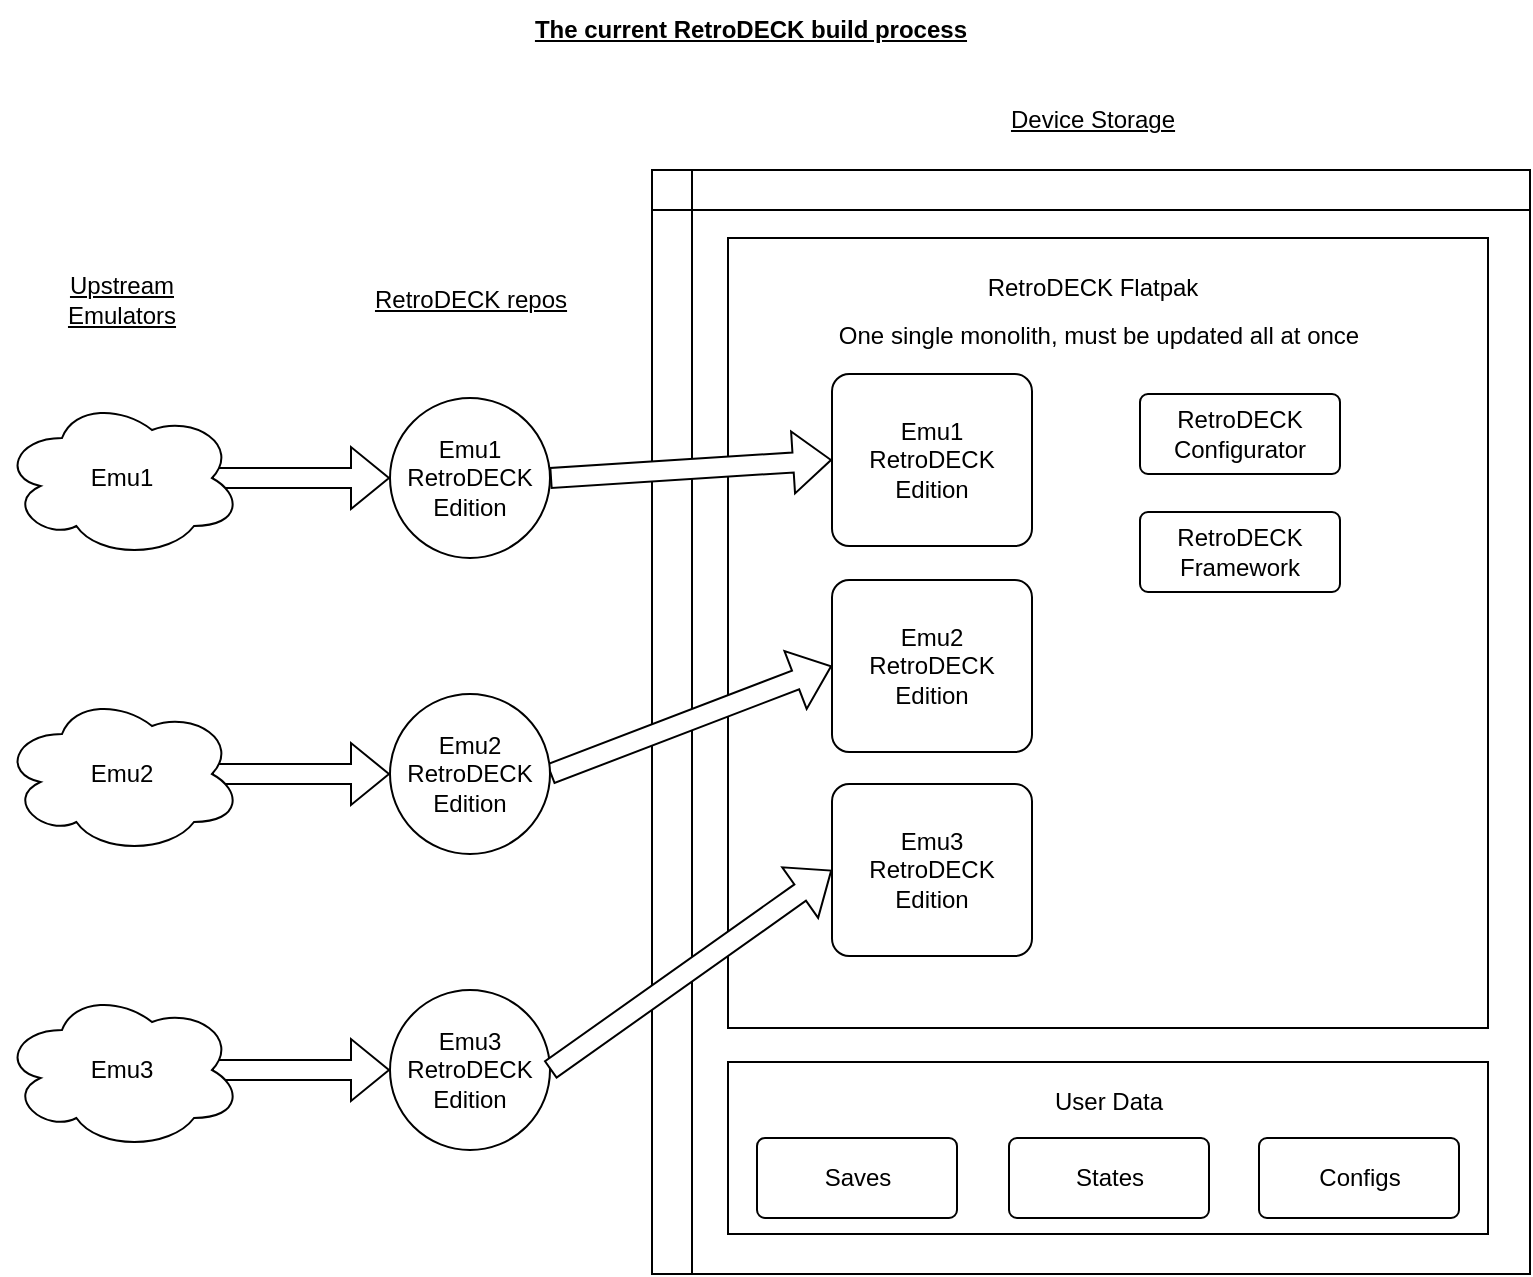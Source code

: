 <mxfile version="26.2.2">
  <diagram id="C5RBs43oDa-KdzZeNtuy" name="Page-1">
    <mxGraphModel dx="2307" dy="1219" grid="0" gridSize="10" guides="1" tooltips="1" connect="1" arrows="1" fold="1" page="1" pageScale="1" pageWidth="827" pageHeight="1169" math="0" shadow="0">
      <root>
        <mxCell id="WIyWlLk6GJQsqaUBKTNV-0" />
        <mxCell id="WIyWlLk6GJQsqaUBKTNV-1" parent="WIyWlLk6GJQsqaUBKTNV-0" />
        <mxCell id="OuoUqL45pFMJoiZTeWef-12" value="" style="shape=internalStorage;whiteSpace=wrap;html=1;backgroundOutline=1;" parent="WIyWlLk6GJQsqaUBKTNV-1" vertex="1">
          <mxGeometry x="357" y="216" width="439" height="552" as="geometry" />
        </mxCell>
        <mxCell id="OuoUqL45pFMJoiZTeWef-13" value="" style="shape=flexArrow;endArrow=classic;html=1;rounded=0;exitX=0.875;exitY=0.5;exitDx=0;exitDy=0;exitPerimeter=0;entryX=0;entryY=0.5;entryDx=0;entryDy=0;" parent="WIyWlLk6GJQsqaUBKTNV-1" source="OuoUqL45pFMJoiZTeWef-2" target="OuoUqL45pFMJoiZTeWef-7" edge="1">
          <mxGeometry width="50" height="50" relative="1" as="geometry">
            <mxPoint x="397" y="647" as="sourcePoint" />
            <mxPoint x="447" y="597" as="targetPoint" />
          </mxGeometry>
        </mxCell>
        <mxCell id="OuoUqL45pFMJoiZTeWef-15" value="" style="shape=flexArrow;endArrow=classic;html=1;rounded=0;exitX=0.875;exitY=0.5;exitDx=0;exitDy=0;exitPerimeter=0;entryX=0;entryY=0.5;entryDx=0;entryDy=0;" parent="WIyWlLk6GJQsqaUBKTNV-1" source="OuoUqL45pFMJoiZTeWef-5" target="OuoUqL45pFMJoiZTeWef-9" edge="1">
          <mxGeometry width="50" height="50" relative="1" as="geometry">
            <mxPoint x="163" y="651" as="sourcePoint" />
            <mxPoint x="213" y="601" as="targetPoint" />
          </mxGeometry>
        </mxCell>
        <mxCell id="OuoUqL45pFMJoiZTeWef-14" value="" style="shape=flexArrow;endArrow=classic;html=1;rounded=0;exitX=0.875;exitY=0.5;exitDx=0;exitDy=0;exitPerimeter=0;entryX=0;entryY=0.5;entryDx=0;entryDy=0;" parent="WIyWlLk6GJQsqaUBKTNV-1" source="OuoUqL45pFMJoiZTeWef-4" target="OuoUqL45pFMJoiZTeWef-8" edge="1">
          <mxGeometry width="50" height="50" relative="1" as="geometry">
            <mxPoint x="397" y="647" as="sourcePoint" />
            <mxPoint x="447" y="597" as="targetPoint" />
          </mxGeometry>
        </mxCell>
        <mxCell id="OuoUqL45pFMJoiZTeWef-0" value="" style="rounded=0;whiteSpace=wrap;html=1;" parent="WIyWlLk6GJQsqaUBKTNV-1" vertex="1">
          <mxGeometry x="395" y="250" width="380" height="395" as="geometry" />
        </mxCell>
        <mxCell id="OuoUqL45pFMJoiZTeWef-1" value="RetroDECK Flatpak" style="text;html=1;align=center;verticalAlign=middle;resizable=0;points=[];autosize=1;strokeColor=none;fillColor=none;" parent="WIyWlLk6GJQsqaUBKTNV-1" vertex="1">
          <mxGeometry x="515" y="262" width="123" height="26" as="geometry" />
        </mxCell>
        <mxCell id="OuoUqL45pFMJoiZTeWef-2" value="Emu1" style="ellipse;shape=cloud;whiteSpace=wrap;html=1;" parent="WIyWlLk6GJQsqaUBKTNV-1" vertex="1">
          <mxGeometry x="32" y="330" width="120" height="80" as="geometry" />
        </mxCell>
        <mxCell id="OuoUqL45pFMJoiZTeWef-3" value="&lt;u&gt;Upstream Emulators&lt;/u&gt;" style="text;html=1;align=center;verticalAlign=middle;whiteSpace=wrap;rounded=0;" parent="WIyWlLk6GJQsqaUBKTNV-1" vertex="1">
          <mxGeometry x="62" y="266" width="60" height="30" as="geometry" />
        </mxCell>
        <mxCell id="OuoUqL45pFMJoiZTeWef-5" value="Emu3" style="ellipse;shape=cloud;whiteSpace=wrap;html=1;" parent="WIyWlLk6GJQsqaUBKTNV-1" vertex="1">
          <mxGeometry x="32" y="626" width="120" height="80" as="geometry" />
        </mxCell>
        <mxCell id="OuoUqL45pFMJoiZTeWef-4" value="Emu2" style="ellipse;shape=cloud;whiteSpace=wrap;html=1;" parent="WIyWlLk6GJQsqaUBKTNV-1" vertex="1">
          <mxGeometry x="32" y="478" width="120" height="80" as="geometry" />
        </mxCell>
        <mxCell id="OuoUqL45pFMJoiZTeWef-6" value="&lt;b&gt;&lt;u&gt;The current RetroDECK build process&lt;/u&gt;&lt;/b&gt;" style="text;html=1;align=center;verticalAlign=middle;whiteSpace=wrap;rounded=0;" parent="WIyWlLk6GJQsqaUBKTNV-1" vertex="1">
          <mxGeometry x="235" y="131" width="343" height="30" as="geometry" />
        </mxCell>
        <mxCell id="OuoUqL45pFMJoiZTeWef-10" value="&lt;u&gt;RetroDECK repos&lt;/u&gt;" style="text;html=1;align=center;verticalAlign=middle;resizable=0;points=[];autosize=1;strokeColor=none;fillColor=none;" parent="WIyWlLk6GJQsqaUBKTNV-1" vertex="1">
          <mxGeometry x="209" y="268" width="114" height="26" as="geometry" />
        </mxCell>
        <mxCell id="OuoUqL45pFMJoiZTeWef-11" value="One single monolith, must be updated all at once" style="text;html=1;align=center;verticalAlign=middle;resizable=0;points=[];autosize=1;strokeColor=none;fillColor=none;" parent="WIyWlLk6GJQsqaUBKTNV-1" vertex="1">
          <mxGeometry x="441" y="286" width="278" height="26" as="geometry" />
        </mxCell>
        <mxCell id="OuoUqL45pFMJoiZTeWef-16" value="&lt;u&gt;Device Storage&lt;/u&gt;" style="text;html=1;align=center;verticalAlign=middle;resizable=0;points=[];autosize=1;strokeColor=none;fillColor=none;" parent="WIyWlLk6GJQsqaUBKTNV-1" vertex="1">
          <mxGeometry x="526.5" y="178" width="100" height="26" as="geometry" />
        </mxCell>
        <mxCell id="OuoUqL45pFMJoiZTeWef-18" value="RetroDECK&lt;div&gt;Framework&lt;/div&gt;" style="rounded=1;arcSize=10;whiteSpace=wrap;html=1;align=center;" parent="WIyWlLk6GJQsqaUBKTNV-1" vertex="1">
          <mxGeometry x="601" y="387" width="100" height="40" as="geometry" />
        </mxCell>
        <mxCell id="OuoUqL45pFMJoiZTeWef-19" value="RetroDECK&lt;div&gt;Configurator&lt;/div&gt;" style="rounded=1;arcSize=10;whiteSpace=wrap;html=1;align=center;" parent="WIyWlLk6GJQsqaUBKTNV-1" vertex="1">
          <mxGeometry x="601" y="328" width="100" height="40" as="geometry" />
        </mxCell>
        <mxCell id="OuoUqL45pFMJoiZTeWef-20" value="" style="rounded=0;whiteSpace=wrap;html=1;" parent="WIyWlLk6GJQsqaUBKTNV-1" vertex="1">
          <mxGeometry x="395" y="662" width="380" height="86" as="geometry" />
        </mxCell>
        <mxCell id="OuoUqL45pFMJoiZTeWef-21" value="User Data" style="text;html=1;align=center;verticalAlign=middle;resizable=0;points=[];autosize=1;strokeColor=none;fillColor=none;" parent="WIyWlLk6GJQsqaUBKTNV-1" vertex="1">
          <mxGeometry x="549" y="669" width="72" height="26" as="geometry" />
        </mxCell>
        <mxCell id="OuoUqL45pFMJoiZTeWef-22" value="Saves" style="rounded=1;arcSize=10;whiteSpace=wrap;html=1;align=center;" parent="WIyWlLk6GJQsqaUBKTNV-1" vertex="1">
          <mxGeometry x="409.5" y="700" width="100" height="40" as="geometry" />
        </mxCell>
        <mxCell id="OuoUqL45pFMJoiZTeWef-23" value="States" style="rounded=1;arcSize=10;whiteSpace=wrap;html=1;align=center;" parent="WIyWlLk6GJQsqaUBKTNV-1" vertex="1">
          <mxGeometry x="535.5" y="700" width="100" height="40" as="geometry" />
        </mxCell>
        <mxCell id="OuoUqL45pFMJoiZTeWef-24" value="Configs" style="rounded=1;arcSize=10;whiteSpace=wrap;html=1;align=center;" parent="WIyWlLk6GJQsqaUBKTNV-1" vertex="1">
          <mxGeometry x="660.5" y="700" width="100" height="40" as="geometry" />
        </mxCell>
        <mxCell id="OuoUqL45pFMJoiZTeWef-7" value="Emu1&lt;div&gt;RetroDECK&lt;/div&gt;&lt;div&gt;Edition&lt;/div&gt;" style="ellipse;whiteSpace=wrap;html=1;aspect=fixed;" parent="WIyWlLk6GJQsqaUBKTNV-1" vertex="1">
          <mxGeometry x="226" y="330" width="80" height="80" as="geometry" />
        </mxCell>
        <mxCell id="OuoUqL45pFMJoiZTeWef-9" value="Emu3&lt;div&gt;RetroDECK&lt;/div&gt;&lt;div&gt;Edition&lt;/div&gt;" style="ellipse;whiteSpace=wrap;html=1;aspect=fixed;" parent="WIyWlLk6GJQsqaUBKTNV-1" vertex="1">
          <mxGeometry x="226" y="626" width="80" height="80" as="geometry" />
        </mxCell>
        <mxCell id="OuoUqL45pFMJoiZTeWef-26" value="Emu1&lt;div&gt;RetroDECK&lt;/div&gt;&lt;div&gt;Edition&lt;/div&gt;" style="rounded=1;arcSize=10;whiteSpace=wrap;html=1;align=center;" parent="WIyWlLk6GJQsqaUBKTNV-1" vertex="1">
          <mxGeometry x="447" y="318" width="100" height="86" as="geometry" />
        </mxCell>
        <mxCell id="OuoUqL45pFMJoiZTeWef-27" value="Emu3&lt;div&gt;&lt;div&gt;RetroDECK&lt;/div&gt;&lt;div&gt;Edition&lt;/div&gt;&lt;/div&gt;" style="rounded=1;arcSize=10;whiteSpace=wrap;html=1;align=center;" parent="WIyWlLk6GJQsqaUBKTNV-1" vertex="1">
          <mxGeometry x="447" y="523" width="100" height="86" as="geometry" />
        </mxCell>
        <mxCell id="OuoUqL45pFMJoiZTeWef-28" value="Emu2&lt;div&gt;RetroDECK&lt;/div&gt;&lt;div&gt;Edition&lt;/div&gt;" style="rounded=1;arcSize=10;whiteSpace=wrap;html=1;align=center;" parent="WIyWlLk6GJQsqaUBKTNV-1" vertex="1">
          <mxGeometry x="447" y="421" width="100" height="86" as="geometry" />
        </mxCell>
        <mxCell id="OuoUqL45pFMJoiZTeWef-29" value="" style="shape=flexArrow;endArrow=classic;html=1;rounded=0;exitX=1;exitY=0.5;exitDx=0;exitDy=0;entryX=0;entryY=0.5;entryDx=0;entryDy=0;fillColor=#FFFFFF;" parent="WIyWlLk6GJQsqaUBKTNV-1" source="OuoUqL45pFMJoiZTeWef-8" target="OuoUqL45pFMJoiZTeWef-28" edge="1">
          <mxGeometry width="50" height="50" relative="1" as="geometry">
            <mxPoint x="323" y="525" as="sourcePoint" />
            <mxPoint x="403" y="519" as="targetPoint" />
          </mxGeometry>
        </mxCell>
        <mxCell id="OuoUqL45pFMJoiZTeWef-25" value="" style="shape=flexArrow;endArrow=classic;html=1;rounded=0;exitX=1;exitY=0.5;exitDx=0;exitDy=0;entryX=0;entryY=0.5;entryDx=0;entryDy=0;fillColor=#FFFFFF;" parent="WIyWlLk6GJQsqaUBKTNV-1" source="OuoUqL45pFMJoiZTeWef-7" target="OuoUqL45pFMJoiZTeWef-26" edge="1">
          <mxGeometry width="50" height="50" relative="1" as="geometry">
            <mxPoint x="396" y="647" as="sourcePoint" />
            <mxPoint x="335" y="452" as="targetPoint" />
          </mxGeometry>
        </mxCell>
        <mxCell id="OuoUqL45pFMJoiZTeWef-8" value="Emu2&lt;div&gt;RetroDECK&lt;/div&gt;&lt;div&gt;Edition&lt;/div&gt;" style="ellipse;whiteSpace=wrap;html=1;aspect=fixed;" parent="WIyWlLk6GJQsqaUBKTNV-1" vertex="1">
          <mxGeometry x="226" y="478" width="80" height="80" as="geometry" />
        </mxCell>
        <mxCell id="OuoUqL45pFMJoiZTeWef-31" value="" style="shape=flexArrow;endArrow=classic;html=1;rounded=0;exitX=1;exitY=0.5;exitDx=0;exitDy=0;entryX=0;entryY=0.5;entryDx=0;entryDy=0;fillColor=#FFFFFF;" parent="WIyWlLk6GJQsqaUBKTNV-1" source="OuoUqL45pFMJoiZTeWef-9" target="OuoUqL45pFMJoiZTeWef-27" edge="1">
          <mxGeometry width="50" height="50" relative="1" as="geometry">
            <mxPoint x="396" y="647" as="sourcePoint" />
            <mxPoint x="446" y="597" as="targetPoint" />
          </mxGeometry>
        </mxCell>
      </root>
    </mxGraphModel>
  </diagram>
</mxfile>
